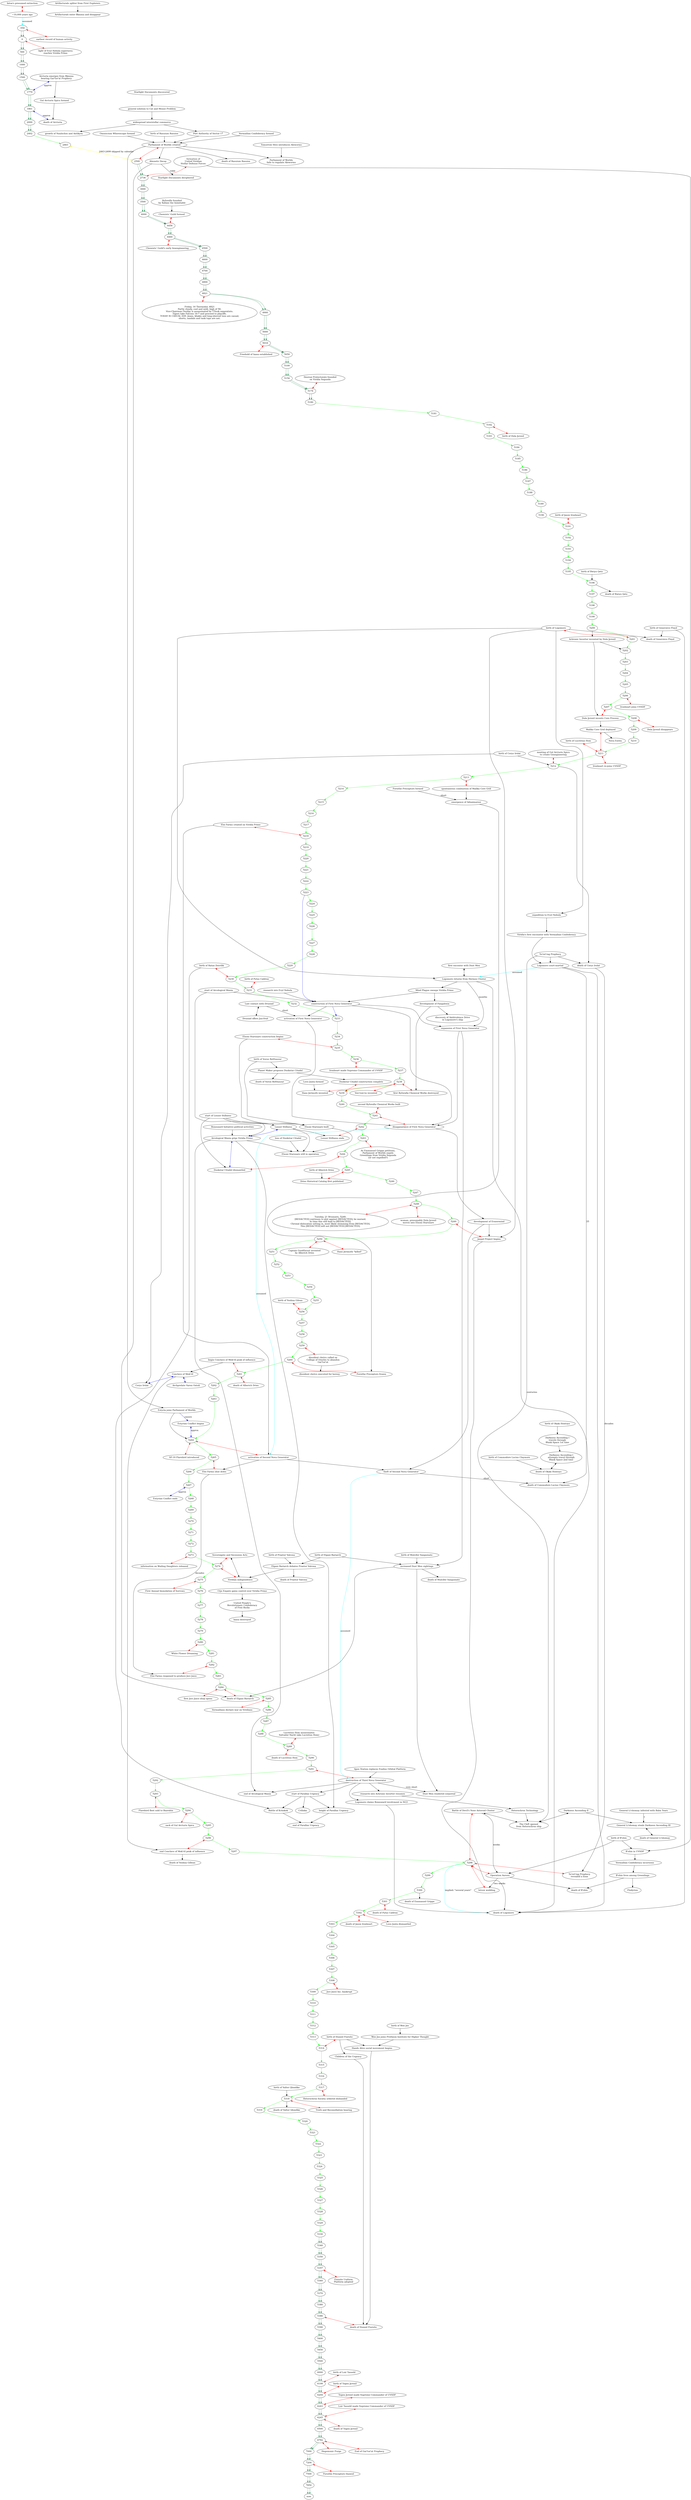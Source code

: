 digraph viridia
{
// specific years mentioned, and all years within interesting ranges; use
// "green" for adjacent years and a different shade and a double line when
// we skip years; since we use "red" for specifying exact years, we use
// yellow (green + red) for the year numbers which are the same
-550->0->500->1000->1500->1779->1861->2000->2462 [color="seagreen4"]
-550->0->500->1000->1500->1779->1861->2000->2462 [color="seagreen4"]
2462->2463 [color="green"]
2463->2500 [dir="both" color="yellow" label="2463-2499 skipped by calendar"]
2500->2736->3000->3500->4000->4456 [color="seagreen4"]
2500->2736->3000->3500->4000->4456 [color="seagreen4"]
4456->4460->4500->4600->4700->4800->4821->4900->5000 [color="seagreen4"]
4456->4460->4500->4600->4700->4800->4821->4900->5000 [color="seagreen4"]
5000->5018->5050->5100->5150->5174->5180 [color="seagreen4"]
5000->5018->5050->5100->5150->5174->5180 [color="seagreen4"]
5180->5181->5182->5183->5184->5185->5186->5187->5188->5189->5190 [color="green"]
5190->5191->5192->5193->5194->5195->5196->5197->5198->5199->5200 [color="green"]
5200->5201->5202->5203->5204->5205->5206->5207->5208->5209->5210 [color="green"]
5210->5211->5212->5213->5214->5215->5216->5217->5218->5219->5220 [color="green"]
5220->5221->5222->5223->5224->5225->5226->5227->5228->5229->5230 [color="green"]
5230->5231->5232->5233->5234->5235->5236->5237->5238->5239->5240 [color="green"]
5240->5241->5242->5243->5244->5245->5246->5247->5248->5249->5250 [color="green"]
5250->5251->5252->5253->5254->5255->5256->5257->5258->5259->5260 [color="green"]
5260->5261->5262->5263->5264->5265->5266->5267->5268->5269->5270 [color="green"]
5270->5271->5272->5273->5274->5275->5276->5277->5278->5279->5280 [color="green"]
5280->5281->5282->5283->5284->5285->5286->5287->5288->5289->5290 [color="green"]
5290->5291->5292->5293->5294->5295->5296->5297->5298->5299->5300 [color="green"]
5300->5301->5302->5303->5304->5305->5306->5307->5308->5309->5310 [color="green"]
5310->5311->5312->5313->5314->5315->5316->5317->5318->5319->5320 [color="green"]
5320->5321->5322->5323->5324->5325->5326->5327->5328->5329->5330 [color="green"]
5330->5340->5350->5357->5360->5370->5380->5386->5390->5400 [color="seagreen4"]
5330->5340->5350->5357->5360->5370->5380->5386->5390->5400 [color="seagreen4"]
5400->5450->5500->6000->6199->6204->6243->6245->6500->6782->7000 [color="seagreen4"]
5400->5450->5500->6000->6199->6204->6243->6245->6500->6782->7000 [color="seagreen4"]
7000->7204->7500->7850->"now" [color="seagreen4"]
7000->7204->7500->7850->"now" [color="seagreen4"]

"dest NG3" [label="destruction of Third Nova Generator"]

// [[Welcome]]
"dest NG3" -> "start of Parallax Urgency"
//// Now redundant to say "start is before end"
//"start of Parallax Urgency" -> "end of Parallax Urgency"

// [[Achronic Inverter]]
//// We do know that "Achronic Inverter invented by Dula Jyrexil" comes
//// before "dest NG3" from this article, but from [[Core Process]], we
//// know that it also comes before the First Nova Generator.  Since NG1
//// is before NG3, we choose to simplify our graph by removing the line
//// to NG3, as it (now) provides no useful additional information.

//"Achronic Inverter invented by Dula Jyrexil" -> "dest NG3"
"dest NG3" -> "research into Achronic Inverter resumes" -> "Heterochron Technology"

// [[Adnaimareui]]
"Malika Core Grid destroyed" [label="spontaneous combustion of Malika Core Grid"]
// this is now redundant, since we have specific dates for both events
//"Deorsai Protectorate founded" -> "Malika Core Grid destroyed"
"Malika Core Grid destroyed" -> "emergence of Adnaimareui"

// [[Aleworms]]
"Parliament-Aleworms" [label="Parliament of Worlds\nfails to regulate Aleworms"]
"Tomorrow Hive introduces Aleworms" -> "Parliament-Aleworms"
"Parliament of Worlds created" -> "Parliament-Aleworms"

// [[Almnetic Decay]]
//"collapse of Almnetic Empire"
"Almnetic Decay"

// [[Ambivalence Drive]]
"birth of Logomere" -> "Logomere returns from Hermes Cluster" -> "death of Logomere"
"Logomere returns from Hermes Cluster" -> "Mind Plague sweeps Viridia Prime" -> "development of Fangalexia" -> "discovery of Ambivalence Drive\nin Logomere's ship"

// [[Apex Station]]
"Apex Station replaces Exalius Orbital Platform" -> "dest NG3"
// [[Hands Alive]] gives us a date for OA, so this is redundant:
// "dest NG3" -> "Operation Aurora"

// [[Arcological Mania]]
"Arcological Mania" [label="Arcological Mania grips Viridia Prime"]
// REVIEW
"Lesser Stillness" -> "Arcological Mania" [dir="both" color="blue"]
// [[Arcological Mania]] references "loss of Duskstar Citadel", but
// [[Duskstar citadel]] refers to it as "Duskstar Citadel dismantled"
"Arcological Mania" -> "Duskstar Citadel dismantled" [dir="both" color="blue"]
"start of Lesser Stillness" -> "Duskstar Citadel dismantled"

"Lesser Stillness" -> "Elsoni Starsnare still in operation"
"Arcological Mania" -> "Elsoni Starsnare still in operation"
"loss of Duskstar Citadel" -> "Elsoni Starsnare still in operation"

// [[Arcturianism]]
"Arcturia emerges" [label="Arcturia emerges from Bkmma\nbearing Gar'tor'at Prophecy"]
// This line is redundant (due to having approximate years and due to
// having "Gul Arcturis Spicu formed" between them)
//"Arcturia emerges" -> "death of Arcturia"

//// Since we now have approximate years for each of these (exact year for
//// dest NG3), we no long need the lines indicating duration

//"Arcturia emerges" -> "dest NG3" [label="~3500" color="blue"]
//"dest NG3" -> "End of Gar'tor'at Prophecy" [label="~1500" color="blue"]

// [[Artifacturals]]
"Artifacturals spliter from First Explorers" -> "Artifacturals enter Bkmma and disappear"

// [[Ascacian Wastes]]

// [[Astrogation]]
"Starlight Documents discovered" -> "general solution to Cat and Mouse Problem" -> "widespread interstellar commerce"
// As of [[Intoa]], we know the documents were deciphered after Almnetic
// Decay, which we know by [[Endotian Calendar]] was after PoW which is
// after insterstellar commerce and Port Auth of Sect 17.  All of which
// makes this line redundant:
//"widespread interstellar commerce" -> "Starlight Documents deciphered"
"widespread interstellar commerce" -> "growth of Naulochos and Antikyra"
"widespread interstellar commerce" -> "Port Authority of Sector 17"

######


// [[B'shin]]
"UVSDF forms" [label="formation of\nUnited Viridian\nStellar Defense Forces"]
"UVSDF forms" -> "B'shin in UVSDF"
"birth of B'shin" -> "B'shin in UVSDF" -> "Vermailian Confederacy incursions" -> "B'shin lives among Greenlings" -> "death of B'shin"
"B'shin lives among Greenlings" -> "Flodyrion"

// [[Baba Tears]]
"General Li'shomay infested with Baba Tears"

// [[Elgani Bariarch]]
"Almnetic Decay" -> "death of Elgani Bariarch"
"birth of Praetor Valcosa" -> "Elgani Bariarch debates Praetor Valcosa" -> "death of Praetor Valcosa"
"birth of Elgani Bariarch" -> "Elgani Bariarch debates Praetor Valcosa"
// We have a date for Bariarch's death, and a date for an event following
// the debates (that of Viridian Independence), making this line
// redundant:
//"Elgani Bariarch debates Praetor Valcosa" -> "death of Elgani Bariarch"
"Elgani Bariarch debates Praetor Valcosa" -> "Viridian independence"

// [[Barometz]]
"greenlings expelled" [label="As Emmanuel Grippe petitions,\nParliament of Worlds expels\nGreenlings from Viridia Segunda\n(or not expelled?)"]
// This line is redundant as we now have exact dates for each of these
// from [[Endotian Calendar]] and [[Emmanuel Grippe]]
//"Parliament of Worlds created" -> "greenlings expelled"

// [[Battle of Kriinkok]]
"start of Parallax Urgency" -> "Battle of Kriinkok" -> "end of Parallax Urgency"

// [[Bazrahin]]

// [[Voron Belthaszar]]
"birth of Voron Belthaszar" -> "Elsoni Starsnare built" -> "Elsoni Starsnare still in operation"
"Arcological Mania" -> "height of Parallax Urgency"
"start of Parallax Urgency" -> "height of Parallax Urgency" -> "end of Parallax Urgency"

// [[Bkmma]]

// [[Blank Space]]
"Cleft opened" [label="The Cleft opened\nfrom Heterochron ship"]
// [[Hands Alive]] gives us the date for OA, and we know BoD'sNAC was only
// weeks earlier
"Battle of Devil's Nose Asteroid Cluster" -> 5298 [dir="both" color="red"]
"Battle of Devil's Nose Asteroid Cluster" -> "Operation Aurora" [label="weeks"]
"Battle of Devil's Nose Asteroid Cluster" -> "Cleft opened" [dir="both"]
"Heterochron Technology" -> "Cleft opened"

// [[Boneozard Initiative]]
"Boneozard Initiative political activities" -> "Arcological Mania"
"start of Arcological Mania" -> "Arcological Mania" -> "end of Arcological Mania"
"start of Arcological Mania" -> "construction of First Nova Generator" -> "disappearance of First Nova Generator"
"dest NG3" -> "end of Arcological Mania"

//// We now have a specific year for "disappearance NG1" and "dest NG3",
//// so we do not need to include the line telling us the time between the
//// two
//"disappearance of First Nova Generator" -> "dest NG3" [label="50"]
"dest NG3" -> "Logomere claims Boneozard involvment in NG3" -> "death of Logomere"

// "theft of NG2" comes from [[Commodore Lucius Claymore]]; we assume that
// First, Second, Third are in order
//// [[Erasermind]] confirms that First NG was before Second NG
//"disappearance of First Nova Generator" -> "theft of Second Nova Generator" [color="cyan" label="assumed"]
"theft of Second Nova Generator" -> "dest NG3" [color="cyan" label="assumed"]

"disappearance of First Nova Generator" -> "activation of Second Nova Generator" [color="cyan" label="assumed"]

// [[Byforalla]]
"Byforalla founded" [label="Byforalla founded\nby Xafane the Inimitable"]
//// "end of Ctjn Empire" turns out to not be a relevent event
//"Byforalla founded by Xafane the Inimitable" -> "end of Ctjn Empire"

######


// [[Pylus Caldran]]
"birth of Pylus Caldran" -> 5231 [dir="both" color="red"]
5301 -> "death of Pylus Caldran" [dir="both" color="red"]
//// reporting Caldran's age is redundant with his birth and death year;
//// simplify graph by not including this line
//"birth of Pylus Caldran" -> "death of Pylus Caldran" [label="70"]
1861 -> "death of Arcturia" [dir="both" label="approx" color="blue"]
//// reporting Caldran's birth occured before dest NG3 is now redundant
//"birth of Pylus Caldran" -> "dest NG3"
//// We have exact dates for these, so reporting 10 years is redundant
//"dest NG3" -> "death of Pylus Caldran" [label="10"]

// as of [[Gul Arcturis Spicu]] we now have an exact year for the sacking
//"sack of Gul Arcturis Spicu" -> "death of Pylus Caldran"

//// via calculating that dest NG3 = "death of Pylus Caldran" - 10 years
5291 -> "dest NG3" [dir="both" color="red"]
// we now have an exact date for this in [[Hegemonic Purge]]
//6784 -> "End of Gar'tor'at Prophecy" [dir="both" label="approx" color="blue"]
"Arcturia emerges" -> 1779 [dir="both" label="approx" color="blue"]
5241 -> "disappearance of First Nova Generator" [dir="both" color="red"]

// [[Cat and Mouse Problem]]

// [[Chemists' Guild]]
"Byforalla founded" -> "Chemists' Guild formed"
"Chemists' Guild formed" -> 4456 [dir="both" color="red"]
5238 -> "first Byforalla Chemical Works destroyed" [dir="both" color="red"]
"development of Fangalexia" -> "first Byforalla Chemical Works destroyed"
//// We have specific years for each of these events, so we don't need
//// these lines
//"first Byforalla Chemical Works destroyed" -> "second Byforalla Chemical Works built" -> "Lesser Stillness ends"
"second Byforalla Chemical Works built" -> 5241 [dir="both" color="red"]
"start of Lesser Stillness" -> "Lesser Stillness" -> "Lesser Stillness ends"
5242 -> "Lesser Stillness ends" [dir="both" color="red"]
//// "end of Ctjn Empire" turns out to not be a relevent event
//"dest NG3" -> "end of Ctjn Empire"

// [[The Cleft]]
"Ta'rot'rag Prophecy" -> "Cleft opened" [label="centuries"]

// [[Commodore Lucius Claymore]]
"birth of Logomere" -> "expedition to Evyl Nebula" -> "Viridia's first encounter with Vermailian Confederacy" -> "Logomere court-martial" -> "death of Logomere"
"Logomere court-martial" -> "death of Commodore Lucius Claymore" [label="35"]
"theft of Second Nova Generator" -> "death of Commodore Lucius Claymore" [label="short"]
"Ta'rot'rag Prophecy"->"Logomere court-martial"

// [[Conclave of Mek'ril]]
// REVIEW
"begin Conclave of Mek'ril peak of influence" -> 5261 [dir="both" color="red"]
5296 -> "end Conclave of Mek'ril peak of influence" [dir="both" color="red"]
"begin Conclave of Mek'ril peak of influence" -> "Conclave of Mek'ril" -> "end Conclave of Mek'ril peak of influence"

//"Conclave of Mek'ril" -> "Ratan Dutrilik" [dir="both" color="blue"]
"Conclave of Mek'ril" -> "Archprelate Varen Ontoli" [dir="both" color="blue"]
"Conclave of Mek'ril" -> "Cerys Irolat" [dir="both" color="blue"]

// [[Core Process]]
"Achronic Inverter invented by Dula Jyrexil" -> "Dula Jyrexil invents Core Process"
// We have a latest date for "invents core process" and a range of
// possible dates for "construction of NG1", so this line is redundant
//"Dula Jyrexil invents Core Process" -> "construction of First Nova Generator"
// This line is redundant because we now have a date for the creation of
// the Farms, and know the invention was before a known date before the
// Farms
//"Dula Jyrexil invents Core Process" -> "Eloi Farms created on Viridia Prime"

// [[Crilinka]]
"start of Parallax Urgency" -> "Crilinka"
// REVIEW: implies that Fangalexia, weather correction, Erasermind and Cat
// and Mouse problem occur in Crilinka, which would be after/during
// Parallax Urgency, but most of these were much earlier

// [[Ctjn Empire]]
"Viridian independence" -> "Ctjn Empire gains control over Viridia Prime" -> "United People's\nRevolutionary Confederacy\nof Free Rocks"

######


// [[Darkness Ascending]]
"DA-I 1st" [label="Darkness Ascending I\ntravels through\nBlank Space 1st time"]
"DA-I 2nd" [label="Darkness Ascending I\nattempts travel through\nBlank Space 2nd time"]
"birth of Okaki Hontoyo" -> "DA-I 1st" -> "DA-I 2nd"
"DA-I 2nd" -> "death of Okaki Hontoyo" [dir="both"]

// [[Okaki Hontoyo]] places DA-I in the lifetime of Claymore, thousands of
// years after we believed based on reading [[Darkness Ascending]]
//"general solution to Cat and Mouse Problem" -> "DA-I 1st" [color="cyan" label="assumed"]
//"DA-I 2nd" -> "widespread interstellar commerce" [color="cyan" label="assumed"]

"Darkness Ascending II" -> "Cleft opened" [dir="both"]
"Darkness Ascending II" -> "General Li'shomay steals Darkness Ascending III"
"General Li'shomay infested with Baba Tears" -> "General Li'shomay steals Darkness Ascending III" [label="?"]
"General Li'shomay steals Darkness Ascending III" -> "death of General Li'shomay" [dir="both"]

// [[Deorsai Protectorate]]
"Deorsai Protectorate founded" [label="Deorsai Protectorate founded\non Viridia Segunda"]
"Deorsai Protectorate founded" -> 5174 [dir="both" color="red"]
//"Deorsai Protectorate founded" -> "Deorsai Protectorate"
// [[Jason Ironheart]] gives us a date for UVSDF forms, so this line is
// redundant
//"UVSDF forms" -> "Deorsai Protectorate founded"
// This line is now redundant, as [[Greenlings]] gives an exact date for WFD
//"Deorsai Protectorate founded" -> "White Flower Dreaming"
"Dula Jyrexil invents Core Process" -> "Malika Core Grid deployed"
"Malika Core Grid deployed" -> 5211 [dir="both" color="red"]
5213 -> "Malika Core Grid destroyed" [dir="both" color="red"]
//"Malika Core Grid deployed" -> "Malika Core Grid destroyed"
"Malika Core Grid deployed" -> "Nova Entity"
// Text is: "within the next decade" from 5213
5223 -> "construction of First Nova Generator" [color="blue"]
"construction of First Nova Generator" -> 5233 [color="blue"]

// [[Dries Historical Catalog]]
"birth of Alberich Dries" -> "Dries Historical Catalog first published"
5245 -> "Dries Historical Catalog first published" [dir="both" color="red"]
5261 -> "death of Alberich Dries" [dir="both" color="red"]
"birth of B'shin" -> "Operation Aurora" -> "death of B'shin"

// [[Druniad]]
"Last contact with Druniad" -> "Druniad offers Jun-fruit" [dir="both"]
"Last contact with Druniad" -> "activation of First Nova Generator" [label="short"]
"construction of First Nova Generator" -> "activation of First Nova Generator" -> "disappearance of First Nova Generator"
// This line is now redundant as we have exact dates for both of these
// events (although they are only 39 years, NOT greater than 50 years
// apart.
//"disappearance of First Nova Generator" -> "White Flower Dreaming" [label="> 50"]

// [[Duplicity Paradox]]

// [[Duskstar Citadel]]
"birth of Voron Belthaszar" -> "Planet Maker proposes Duskstar Citadel" -> "death of Voron Belthaszar"
"Planet Maker proposes Duskstar Citadel" -> "Duskstar Citadel construction complete"
"Duskstar Citadel construction complete" -> 5239 [dir="both" color="red"]
5244 -> "Duskstar Citadel dismantled" [dir="both" color="red"]
5273 -> "information on Wailing Daughters released" [dir="both" color="red"]

// [[Dust Men]]
"first encouter with Dust Men" -> "Logomere returns from Hermes Cluster" [dir="both"]
"construction of First Nova Generator" -> "expansion of First Nova Generator" -> "disappearance of First Nova Generator"
"Logomere returns from Hermes Cluster" -> "expansion of First Nova Generator" [label="months"]

// [[Commodore Lucius Claymore]] says Logomere "first entered military
// history" with Evyl Nebula and the ensuing court-martial, so we assume
// anything else in his military career comes later
"Logomere court-martial" -> "Logomere returns from Hermes Cluster" [color="cyan" label="assumed"]

// an estimate -- we know Logomere was born in 5201, enlisted no earlier
// than sometime between 5216 and 5221, and got himself promoted to
// Captain all before this expedition.  After this expedition, we had the
// court-martial, and an exploration of the Hermes Cluster, all before the
// expansion of NG1
5224 -> "expedition to Evyl Nebula" [style="invis"]


//// Although Dust Men sightings were blamed on Fangalexia, the blame was
//// unfounded, as the first sightings actually happened before the drug
//// was developed.
// "development of Fangalexia" -> "first encouter with Dust Men" [color="cyan" label="implied"]

"expansion of First Nova Generator" -> "increased Dust Men sightings"
"birth of Mulcifer Sanguinate" -> "increased Dust Men sightings" -> "death of Mulcifer Sanguinate"
"birth of Elgani Bariarch" -> "increased Dust Men sightings" -> "death of Elgani Bariarch"
"dest NG3" -> "Dust Men rendered corporeal" [label="very short"]
"increased Dust Men sightings" -> "Dust Men rendered corporeal"

// [[Ratan Dutrilik]]
"birth of Ratan Dutrilik" -> 5230 [dir="both" color="red"]
"birth of Ratan Dutrilik" -> "Battle of Kriinkok"
//"birth of Ratan Dutrilik" -> "Ratan Dutrilik" -> "death of Ratan Dutrilik"

######


// [[Eloi Farms]]
"Eloi Farms created on Viridia Prime" -> 5218 [dir="both" color="red"]
"birth of Cerys Irolat" -> "Cerys Irolat"
// [[Cerys Irolat]] tells us his/her birth was prior to 5212, making this
// line redundant
//"birth of Cerys Irolat" -> "Eloi Farms created on Viridia Prime"
"activation of Second Nova Generator" -> "theft of Second Nova Generator"
"Eloi Farms created on Viridia Prime" -> "activation of Second Nova Generator" -> "Eloi Farms shut down"
"Eloi Farms shut down" -> "Eloi Farms reopened to produce Juvi Juice" [label="decades"]

// [[Elsoni Starsnare]]
"start of Lesser Stillness" -> "Elsoni Starsnare built"
"birth of Bwiyn Qetz" -> 5196 -> "death of Bwiyn Qetz"
"Elsoni Starsnare construction begins" -> 5235 [dir="both" color="red"]
"Elsoni Starsnare construction begins" -> "Elsoni Starsnare built"

// [[Emancipation Day]]
"Sovereignty and Secession Acts" -> 5274 [dir="both" color="red"]
5284 -> "death of Elgani Bariarch" [dir="both" color="red"]
"Sovereignty and Secession Acts" -> "Viridian independence" [dir="both"]
5274 -> "Viridian independence" [dir="both" color="red"]

// [[Endotian Calendar]]
"Parliament of Worlds created" -> 2500 [dir="both" color="red"]
"Port Authority of Sector 17" -> "Parliament of Worlds created"
"Parliament of Worlds created" -> "Almnetic Decay"
"Vermailian Confederacy formed" -> "Parliament of Worlds created"
"Omniscium Wherescape formed" -> "Parliament of Worlds created"
"birth of Rasuium Rasuios" -> "Parliament of Worlds created" -> "death of Rasuium Rasuios"
// 2463-2499 Years skipped due to switching calendars

// [[Erasermind]]
"disappearance of First Nova Generator" -> "development of Erasermind" -> "theft of Second Nova Generator"
"development of Erasermind" -> "Jaxpel Project begins"
// We know "Jaxpel Project begins" occurs after "development of
// Erasermind", which is after "disappearance of NG1" which is 5241.  We
// know "UVSDF forms" is before "Deorsai Protectorate founded", in 5174.
// Together, this makes the following line redundant:
//"UVSDF forms" -> "Jaxpel Project begins"
// Jaxpel Project appears to be formed during the rise/height of
// Logomere's carer
"birth of Logomere" -> "Jaxpel Project begins" -> "death of Logomere"
"Jaxpel Project begins"

// [[Estyrian Conflict]]
"Parliament of Worlds created" -> "Estyria joins Parliament of Worlds" -> 5264
// We know Estyria joining PoW was the cause of the Estyrian conflict, so
// we assume it occurred very shortly prior.  This line is used just for
// placement (hence style="invis")
5263 -> "Estyria joins Parliament of Worlds" [style="invis"]
"Estyria joins Parliament of Worlds" -> "Estyrian Conflict begins" [label="causes" color="blue"]
"Estyrian Conflict begins" -> 5264 [dir="both" label="approx" color="blue"]
5267 -> "Estyrian Conflict ends" [dir="both" label="approx" color="blue"]

// [[Eudaemonism]]

// [[Evyl Nebula]]
0 -> "light of Evyl Nebula supernova\nreaches Viridia Prime" [dir="both" color="red"]
"research into Evyl Nebula" -> "construction of First Nova Generator"

######


// [[Face of Hirith]]

// [[Fangalexia]]
"Mind Plague sweeps Viridia Prime" -> "construction of First Nova Generator"

// [[Duneel Fiorsite]]
"birth of Duneel Fiorsite" -> 5314 [dir="both" color="red"]
5386 -> "death of Duneel Fiorsite" [dir="both" color="red"]
5357 -> "Fiorsite Uniform\nPlatform adopted" [dir="both" color="red"]
"birth of Duneel Fiorsite" -> "Hands Alive social movement begins" -> "death of Duneel Fiorsite"
"birth of Duneel Fiorsite" -> "Children of the Urgency" -> "death of Duneel Fiorsite"

// [[First Explorers]]
-550 -> "earliest record of human activity" [dir="both" color="red"]
5250 -> "Captain Goodthrust invented\nby Alberich Dries" [dir="both" color="red"]

// [[Flarebird]]
5264 -> "SF-19 Flarebird introduced" [dir="both" color="red"]
5293 -> "Flarebird fleet sold to Bazrahin" [dir="both" color="red"]

// [[Flodyrion]]

// [[Genevieve Floyd]]
"birth of Genevieve Floyd" -> "death of Genevieve Floyd"
"birth of Genevieve Floyd" -> "death of Logomere"
"birth of Logomere" -> "death of Genevieve Floyd"

// [[Forsithe Preceptors]]
// text says "after deosai protectorate collapsed", but we know that event
// as "emergence of the Adnaimareui"
"Forsithe Preceptors formed" -> "emergence of Adnaimareui" [label="short"]
"emergence of Adnaimareui" -> "Forsithe Preceptors frozen"
5260 -> "Forsithe Preceptors frozen" [dir="both" color="red"]
7204 -> "Forsithe Preceptors thawed" [dir="both" color="red"]

######


// [[Gar'tor'at Prophecy]]
4821 -> "Friday, 16 Thermidor, 4821\nPartly cloudy, cool and mild, high of 58.\nVice-Chairman Ossifay is assassinated by T'ltssk separatists.\nTigers take Falcons 16-7 and proceed to playoffs.\nTODAY IS CASUAL DAY. Jeans, khakis and long-sleeved tees are casual;\nshorts, sandals and tank tops are not." [dir="both" color="red"]

5248 -> "Tuesday, 21 Brumaire, 5248.\n[REDACTED] continues to plot against [REDACTED]; be warned.\nIn time this will lead to [REDACTED].\nChronal dislocation setting in, most likely stemming from [REDACTED].\nThis [REDACTED] will not [REDACTED] [REDACTED]." [dir="both" color="red"]

"clerics protest" [label="dissident clerics called on\nCollege of Oracles to abandon\nGar'tor'at"]
5259 -> "clerics protest" [dir="both" color="red"]
"clerics protest" -> "dissident clerics executed for heresy"

// [[Garott Ornati]]
6782 -> "Hegemonic Purge" [dir="both" color="red"]

// [[Genegineering]]
"meeting of Gul Arcturis Spicu\nto create Genegineering" -> 5212 [dir="both" color="red"]

// [[Yeohna Gilean]]
"birth of Yeohna Gilean" -> 5256 [dir="both" color="red"]
// [[Hands Alive]] gives us an exact date for OA, so this is redundant:
//"birth of Yeohna Gilean" -> "Operation Aurora"
"end Conclave of Mek'ril peak of influence" -> "death of Yeohna Gillean"

//[[Greenlings]]
5280 -> "White Flower Dreaming" [dir="both" color="red"]

// [[Emmanuel Grippe]]
5243 -> "greenlings expelled" [dir="both" color="red"]
5300 -> "death of Emmanuel Grippe"

// [[Gul Arcturis Spicu]]
5294 -> "sack of Gul Arcturis Spicu" [dir="both" color="red"]
"Arcturia emerges" -> "Gul Arcturis Spicu formed" -> "death of Arcturia"

######

// [[Hands Alive]]
5298 -> "Operation Aurora" [dir="both" color="red"]

// [[Hegemonic Purge]]
6782 -> "End of Gar'tor'at Prophecy" [dir="both" color="red"]

// [[Hermes Cluster]]
// probably not relevent:
// "Heremes Cluster is 100 million light-years[sic] younger than the universe itself"

// [[Heterochron]]
"birth of Valter Qlondike" -> 5318 -> "death of Valter Qlondike"
// T&R hearing may span more than 1 year
5318 -> "Truth and Reconsiliation hearing" [dir="both" color="red"]
5317 -> "Heterochron Society ordered disbanded" [dir="both" color="red"]
// yes this is "OA is before 5317"; I did not forget the dir="both", etc
//"Operation Aurora" -> 5317

// [[Hirith]]

// [[Lucretius Hom]]
"birth of Lucretius Hom" -> 5211 [dir="both" color="red"]
5289 -> "death of Lucretius Hom" [dir="both" color="red"]
"Lucretius Hom assassinates\nSalvador Nacht (aka Lucretius Hom)" -> 5289 [dir="both" color="red"]

// [[Okaki Hontoyo]]
"birth of Commodore Lucius Claymore" -> "death of Okaki Hontoyo" -> "death of Commodore Lucius Claymore"

######


// [[Iaasa]]
5018 -> "Freehold of Iaasa established" [dir="both" color="red"]
"United People's\nRevolutionary Confederacy\nof Free Rocks" -> "Iaasa destroyed"

// [[Illbreed]]
4460 -> "Chemists' Guild's early bioengineering" [dir="both" color="red"]

// [[Immolation of Sorrows]]
5275 -> "First Annual Immolation of Sorrows" [dir="both" color="red"]

// [[Intoa]]
//"Intoa's presumed extinction" -> "now" [label="~10,000" color="blue"]
//"Intoa's presumed extinction" -> -550 [color="cyan" label="assumed"]
"Intoa's presumed extinction" -> "~10,000 years ago" [dir="both" color="red"]
"~10,000 years ago" -> -550 [color="cyan" label="assumed"]

"Almnetic Decay" -> "Starlight Documents deciphered" [label="1000"]

// [[Cerys Irolat]]
"birth of Cerys Irolat" -> 5212 -> "death of Cerys Irolat"
"Ta'rot'rag Prophecy" -> "death of Cerys Irolat"
"death of Cerys Irolat" -> "Ta'rot'rag Prophecy\nrevealed a hoax" [label="decades"]
5298 -> "Ta'rot'rag Prophecy\nrevealed a hoax" [dir="both" color="red"]

// [[Jason Ironheart]]
"birth of Jason Ironheart" -> 5191 [dir="both" color="red"]
5302 -> "death of Jason Ironheart" [dir="both" color="red"]
5206 -> "Ironheart joins UVSDF" [dir="both" color="red"]
5211 -> "Ironheart re-joins UVSDF" [dir="both" color="red"]
5236 -> "Ironheart made Supreme Commander of UVSDF" [dir="both" color="red"]
"UVSDF forms" -> 2736 [dir="both" color="red"]
"birth of Logomere" -> 5201 [dir="both" color="red"]
// These are almost certainly irrelevant
"birth of Togen Jyrexil" -> 6204 [dir="both" color="red"]
"Togen Jyrexil made Supreme Commander of UVSDF" -> 6243 [dir="both" color="red"]
6245 -> "death of Togen Jyrexil" [dir="both" color="red"]
"birth of Loir Tasseld" -> 6199 [dir="both" color="red"]
"Loir Tasseld made Supreme Commander of UVSDF" -> 6245 [dir="both" color="red"]

// [[Istvex]]
"Operation Aurora" -> "Istvex wedding" [label="two weeks"]
5298 -> "Istvex wedding" [dir="both" color="red"]
5298 -> "death of Logomere" [color="cyan" label="implied: \"several years\""]
// for placement, based on "several years" mentioned above
5301 -> "death of Logomere" [style="invis"]

######

// [[Jaxpel Project]]
5249 -> "Jaxpel Project begins" [dir="both" color="red"]
5285 -> "Vermailians declare war on Viridians" [dir="both" color="red"]

// [[Hans Jerimoth]]
"Love Junta formed" -> "Hans Jerimoth invented"
5238 -> "Hans Jerimoth invented" [dir="both" color="red"]
5238 -> "Ven'rom'es invented" [dir="both" color="red"]
5250 -> "Hans Jerimoth \"killed\"" [dir="both" color="red"]
5302 -> "Love Junta dismantled" [dir="both" color="red"]

// [[Wee Joo]]
"birth of Wee Joo" -> "Wee Joo joins Protheon Institute for Higher Thought" -> "Hands Alive social movement begins"

// [[Jun-fruit]]
// no relevent dates

// [[Jungle Pie]]
// no relevent dates

// [[Juvi Juice]]
5264 -> "activation of Second Nova Generator" [dir="both" color="red"]
5265 -> "Eloi Farms shut down" [dir="both" color="red"]
5282 -> "Eloi Farms reopened to produce Juvi Juice" [dir="both" color="red"]
5284 -> "first Juvi Juice shop opens" [dir="both" color="red"]
5308 -> "Juvi Juice Inc. bankrupt" [dir="both" color="red"]

// [[Dula Jyrexil]]
5182 -> "birth of Dula Jyrexil" [dir="both" color="red"]
// probably not interesting
// 5196 -> "Jyrexil family moves to Miakovos-Pameka" [dir="both" color="red"]
5200 -> "Achronic Inverter invented by Dula Jyrexil" -> 5202
5207 -> "Dula Jyrexil invents Core Process" [dir="both" color="red"]
5208 -> "Dula Jyrexil disappears" [dir="both" color="red"]
5248 -> "woman, presumably Dula Jyrexil\nmoves into Elsoni Starsnare" [dir="both" color="red"]

}
